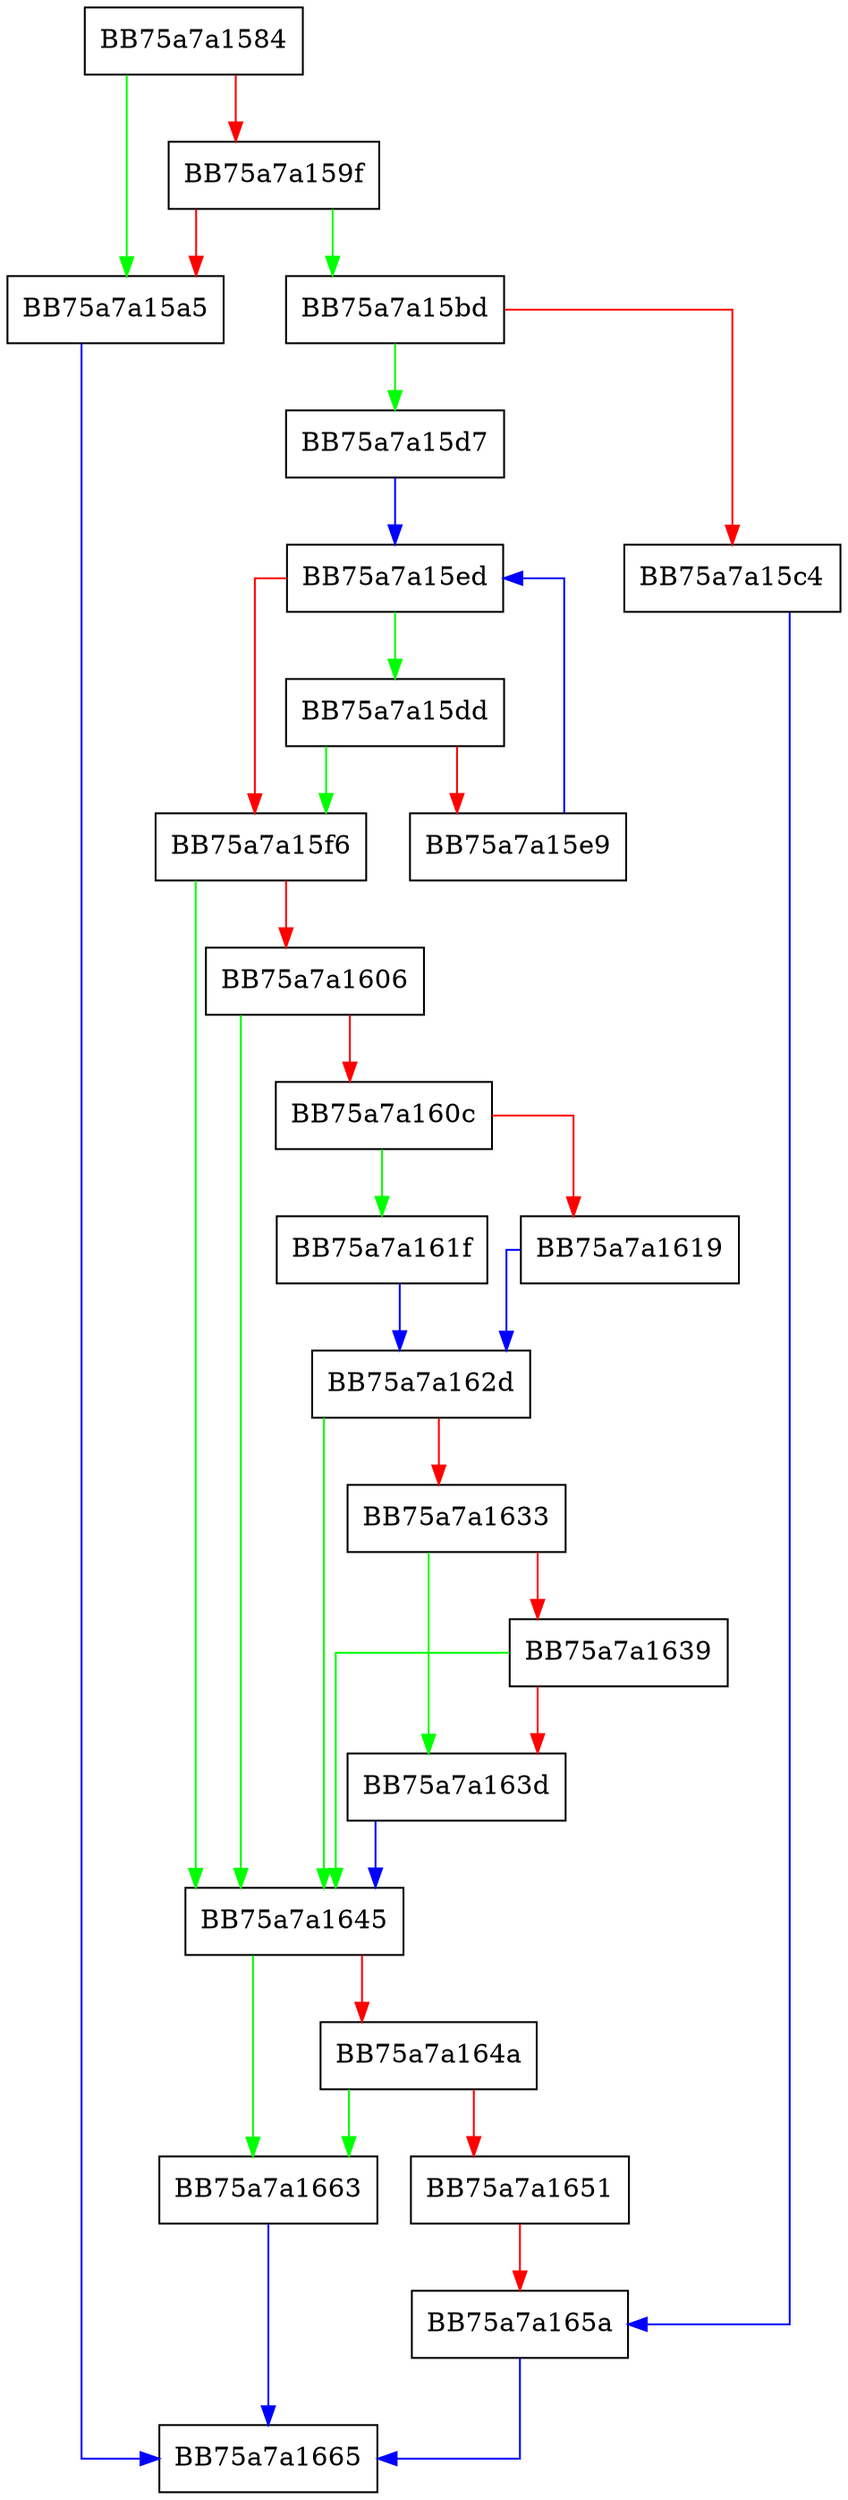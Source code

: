digraph process {
  node [shape="box"];
  graph [splines=ortho];
  BB75a7a1584 -> BB75a7a15a5 [color="green"];
  BB75a7a1584 -> BB75a7a159f [color="red"];
  BB75a7a159f -> BB75a7a15bd [color="green"];
  BB75a7a159f -> BB75a7a15a5 [color="red"];
  BB75a7a15a5 -> BB75a7a1665 [color="blue"];
  BB75a7a15bd -> BB75a7a15d7 [color="green"];
  BB75a7a15bd -> BB75a7a15c4 [color="red"];
  BB75a7a15c4 -> BB75a7a165a [color="blue"];
  BB75a7a15d7 -> BB75a7a15ed [color="blue"];
  BB75a7a15dd -> BB75a7a15f6 [color="green"];
  BB75a7a15dd -> BB75a7a15e9 [color="red"];
  BB75a7a15e9 -> BB75a7a15ed [color="blue"];
  BB75a7a15ed -> BB75a7a15dd [color="green"];
  BB75a7a15ed -> BB75a7a15f6 [color="red"];
  BB75a7a15f6 -> BB75a7a1645 [color="green"];
  BB75a7a15f6 -> BB75a7a1606 [color="red"];
  BB75a7a1606 -> BB75a7a1645 [color="green"];
  BB75a7a1606 -> BB75a7a160c [color="red"];
  BB75a7a160c -> BB75a7a161f [color="green"];
  BB75a7a160c -> BB75a7a1619 [color="red"];
  BB75a7a1619 -> BB75a7a162d [color="blue"];
  BB75a7a161f -> BB75a7a162d [color="blue"];
  BB75a7a162d -> BB75a7a1645 [color="green"];
  BB75a7a162d -> BB75a7a1633 [color="red"];
  BB75a7a1633 -> BB75a7a163d [color="green"];
  BB75a7a1633 -> BB75a7a1639 [color="red"];
  BB75a7a1639 -> BB75a7a1645 [color="green"];
  BB75a7a1639 -> BB75a7a163d [color="red"];
  BB75a7a163d -> BB75a7a1645 [color="blue"];
  BB75a7a1645 -> BB75a7a1663 [color="green"];
  BB75a7a1645 -> BB75a7a164a [color="red"];
  BB75a7a164a -> BB75a7a1663 [color="green"];
  BB75a7a164a -> BB75a7a1651 [color="red"];
  BB75a7a1651 -> BB75a7a165a [color="red"];
  BB75a7a165a -> BB75a7a1665 [color="blue"];
  BB75a7a1663 -> BB75a7a1665 [color="blue"];
}